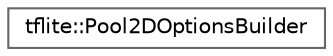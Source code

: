digraph "Graphical Class Hierarchy"
{
 // LATEX_PDF_SIZE
  bgcolor="transparent";
  edge [fontname=Helvetica,fontsize=10,labelfontname=Helvetica,labelfontsize=10];
  node [fontname=Helvetica,fontsize=10,shape=box,height=0.2,width=0.4];
  rankdir="LR";
  Node0 [id="Node000000",label="tflite::Pool2DOptionsBuilder",height=0.2,width=0.4,color="grey40", fillcolor="white", style="filled",URL="$structtflite_1_1_pool2_d_options_builder.html",tooltip=" "];
}
